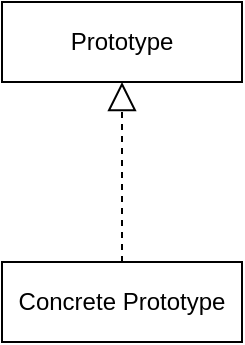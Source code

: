 <mxfile>
    <diagram id="yWoZz8jQKeS66YY7OQhD" name="Page-1">
        <mxGraphModel dx="904" dy="403" grid="1" gridSize="10" guides="1" tooltips="1" connect="1" arrows="1" fold="1" page="1" pageScale="1" pageWidth="827" pageHeight="1169" math="0" shadow="0">
            <root>
                <mxCell id="0"/>
                <mxCell id="1" parent="0"/>
                <mxCell id="2" value="Prototype" style="rounded=0;whiteSpace=wrap;html=1;" vertex="1" parent="1">
                    <mxGeometry x="320" y="150" width="120" height="40" as="geometry"/>
                </mxCell>
                <mxCell id="3" value="Concrete Prototype" style="rounded=0;whiteSpace=wrap;html=1;" vertex="1" parent="1">
                    <mxGeometry x="320" y="280" width="120" height="40" as="geometry"/>
                </mxCell>
                <mxCell id="4" value="" style="endArrow=block;dashed=1;endFill=0;endSize=12;html=1;exitX=0.5;exitY=0;exitDx=0;exitDy=0;entryX=0.5;entryY=1;entryDx=0;entryDy=0;" edge="1" parent="1" source="3" target="2">
                    <mxGeometry width="160" relative="1" as="geometry">
                        <mxPoint x="390" y="220" as="sourcePoint"/>
                        <mxPoint x="550" y="220" as="targetPoint"/>
                    </mxGeometry>
                </mxCell>
            </root>
        </mxGraphModel>
    </diagram>
</mxfile>